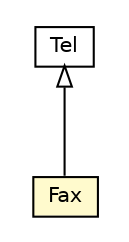 #!/usr/local/bin/dot
#
# Class diagram 
# Generated by UMLGraph version R5_6-24-gf6e263 (http://www.umlgraph.org/)
#

digraph G {
	edge [fontname="Helvetica",fontsize=10,labelfontname="Helvetica",labelfontsize=10];
	node [fontname="Helvetica",fontsize=10,shape=plaintext];
	nodesep=0.25;
	ranksep=0.5;
	// org.universAAL.ontology.vcard.Fax
	c170838 [label=<<table title="org.universAAL.ontology.vcard.Fax" border="0" cellborder="1" cellspacing="0" cellpadding="2" port="p" bgcolor="lemonChiffon" href="./Fax.html">
		<tr><td><table border="0" cellspacing="0" cellpadding="1">
<tr><td align="center" balign="center"> Fax </td></tr>
		</table></td></tr>
		</table>>, URL="./Fax.html", fontname="Helvetica", fontcolor="black", fontsize=10.0];
	// org.universAAL.ontology.vcard.Tel
	c170844 [label=<<table title="org.universAAL.ontology.vcard.Tel" border="0" cellborder="1" cellspacing="0" cellpadding="2" port="p" href="./Tel.html">
		<tr><td><table border="0" cellspacing="0" cellpadding="1">
<tr><td align="center" balign="center"> Tel </td></tr>
		</table></td></tr>
		</table>>, URL="./Tel.html", fontname="Helvetica", fontcolor="black", fontsize=10.0];
	//org.universAAL.ontology.vcard.Fax extends org.universAAL.ontology.vcard.Tel
	c170844:p -> c170838:p [dir=back,arrowtail=empty];
}

